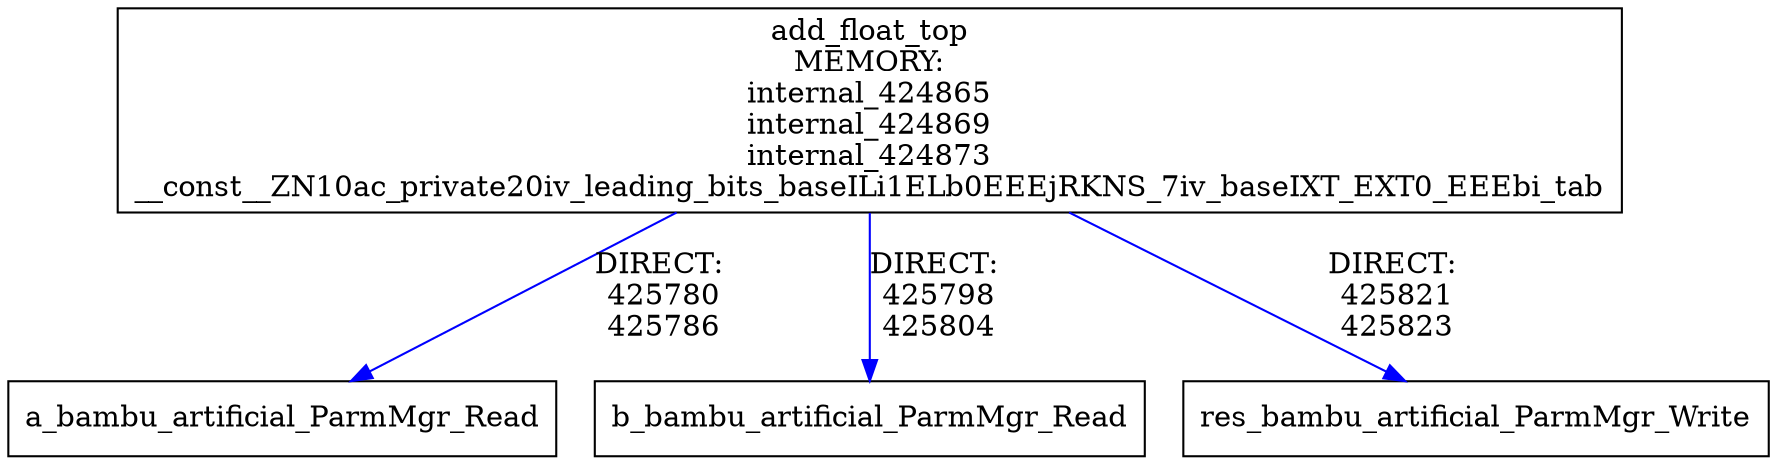digraph G {
0[shape=box, label="add_float_top\nMEMORY:\ninternal_424865\ninternal_424869\ninternal_424873\n__const__ZN10ac_private20iv_leading_bits_baseILi1ELb0EEEjRKNS_7iv_baseIXT_EXT0_EEEbi_tab"];
1[shape=box, label="a_bambu_artificial_ParmMgr_Read"];
2[shape=box, label="b_bambu_artificial_ParmMgr_Read"];
3[shape=box, label="res_bambu_artificial_ParmMgr_Write"];
0->1 [color=blue, label="DIRECT: \n425780\n425786"];
0->2 [color=blue, label="DIRECT: \n425798\n425804"];
0->3 [color=blue, label="DIRECT: \n425821\n425823"];
}
